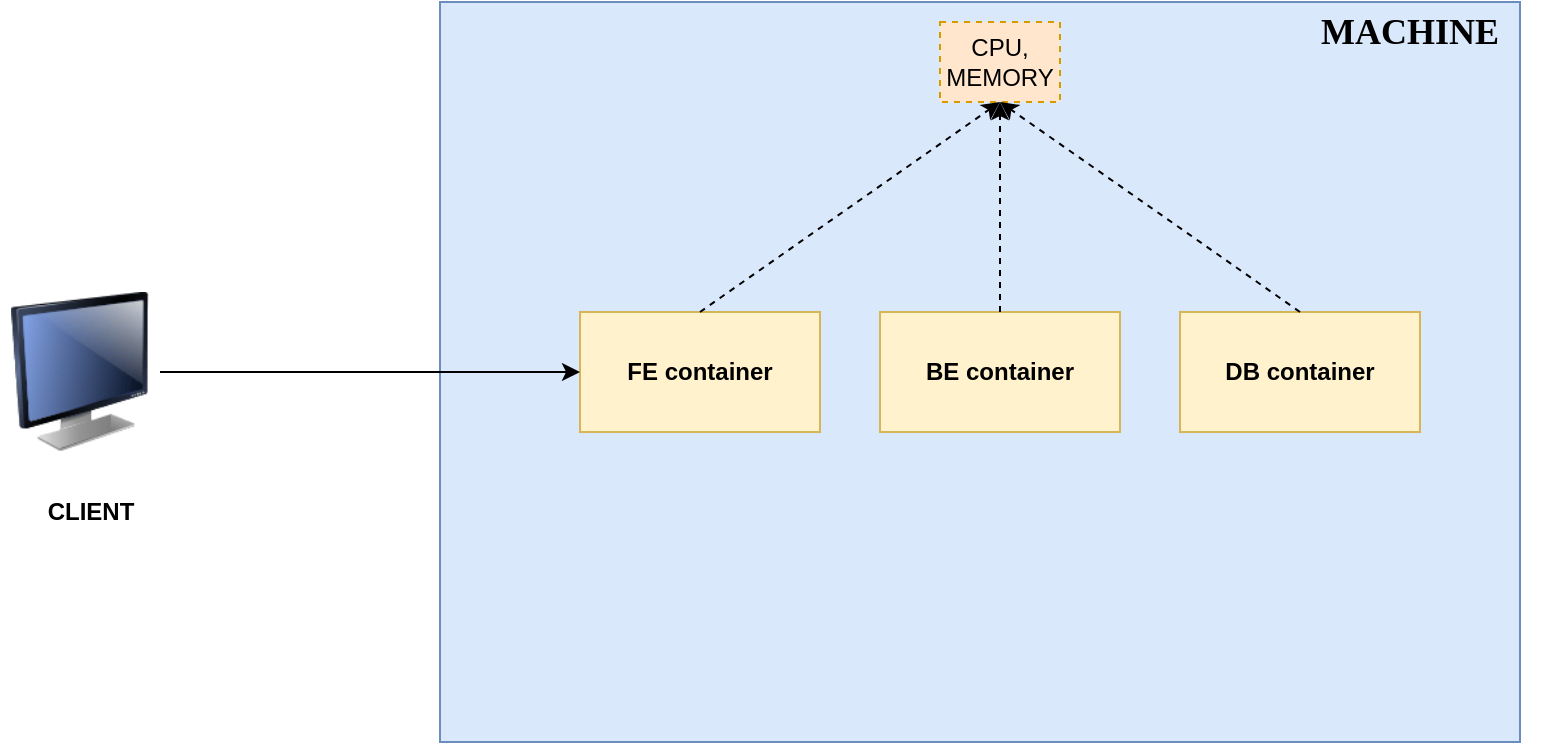 <mxfile version="21.6.1" type="github">
  <diagram name="Page-1" id="Tx3xt78fc9ejixEqUQZj">
    <mxGraphModel dx="1301" dy="683" grid="1" gridSize="10" guides="1" tooltips="1" connect="1" arrows="1" fold="1" page="1" pageScale="1" pageWidth="850" pageHeight="1100" math="0" shadow="0">
      <root>
        <mxCell id="0" />
        <mxCell id="1" parent="0" />
        <mxCell id="TL5kzFwNnHaBVjq65xND-1" value="" style="rounded=0;whiteSpace=wrap;html=1;fillColor=#dae8fc;strokeColor=#6c8ebf;" vertex="1" parent="1">
          <mxGeometry x="260" y="250" width="540" height="370" as="geometry" />
        </mxCell>
        <mxCell id="TL5kzFwNnHaBVjq65xND-2" value="&lt;font face=&quot;Verdana&quot;&gt;&lt;span style=&quot;font-size: 18px;&quot;&gt;&lt;b&gt;MACHINE&lt;/b&gt;&lt;/span&gt;&lt;/font&gt;" style="text;html=1;strokeColor=none;fillColor=none;align=center;verticalAlign=middle;whiteSpace=wrap;rounded=0;" vertex="1" parent="1">
          <mxGeometry x="680" y="250" width="130" height="30" as="geometry" />
        </mxCell>
        <mxCell id="TL5kzFwNnHaBVjq65xND-3" value="&lt;b&gt;FE container&lt;/b&gt;" style="rounded=0;whiteSpace=wrap;html=1;fillColor=#fff2cc;strokeColor=#d6b656;" vertex="1" parent="1">
          <mxGeometry x="330" y="405" width="120" height="60" as="geometry" />
        </mxCell>
        <mxCell id="TL5kzFwNnHaBVjq65xND-4" value="&lt;b&gt;BE container&lt;/b&gt;" style="rounded=0;whiteSpace=wrap;html=1;fillColor=#fff2cc;strokeColor=#d6b656;" vertex="1" parent="1">
          <mxGeometry x="480" y="405" width="120" height="60" as="geometry" />
        </mxCell>
        <mxCell id="TL5kzFwNnHaBVjq65xND-5" value="&lt;b&gt;DB container&lt;/b&gt;" style="rounded=0;whiteSpace=wrap;html=1;fillColor=#fff2cc;strokeColor=#d6b656;" vertex="1" parent="1">
          <mxGeometry x="630" y="405" width="120" height="60" as="geometry" />
        </mxCell>
        <mxCell id="TL5kzFwNnHaBVjq65xND-7" value="CPU, MEMORY" style="rounded=0;whiteSpace=wrap;html=1;dashed=1;fillColor=#ffe6cc;strokeColor=#d79b00;" vertex="1" parent="1">
          <mxGeometry x="510" y="260" width="60" height="40" as="geometry" />
        </mxCell>
        <mxCell id="TL5kzFwNnHaBVjq65xND-10" value="" style="image;html=1;image=img/lib/clip_art/computers/Monitor_128x128.png" vertex="1" parent="1">
          <mxGeometry x="40" y="395" width="80" height="80" as="geometry" />
        </mxCell>
        <mxCell id="TL5kzFwNnHaBVjq65xND-11" value="" style="endArrow=classic;html=1;rounded=0;exitX=1;exitY=0.5;exitDx=0;exitDy=0;entryX=0;entryY=0.5;entryDx=0;entryDy=0;" edge="1" parent="1" source="TL5kzFwNnHaBVjq65xND-10" target="TL5kzFwNnHaBVjq65xND-3">
          <mxGeometry width="50" height="50" relative="1" as="geometry">
            <mxPoint x="400" y="520" as="sourcePoint" />
            <mxPoint x="450" y="470" as="targetPoint" />
          </mxGeometry>
        </mxCell>
        <mxCell id="TL5kzFwNnHaBVjq65xND-15" value="" style="endArrow=classic;html=1;rounded=0;exitX=0.5;exitY=0;exitDx=0;exitDy=0;entryX=0.5;entryY=1;entryDx=0;entryDy=0;dashed=1;" edge="1" parent="1" source="TL5kzFwNnHaBVjq65xND-3" target="TL5kzFwNnHaBVjq65xND-7">
          <mxGeometry width="50" height="50" relative="1" as="geometry">
            <mxPoint x="400" y="520" as="sourcePoint" />
            <mxPoint x="450" y="470" as="targetPoint" />
          </mxGeometry>
        </mxCell>
        <mxCell id="TL5kzFwNnHaBVjq65xND-16" value="" style="endArrow=classic;html=1;rounded=0;entryX=0.5;entryY=1;entryDx=0;entryDy=0;exitX=0.5;exitY=0;exitDx=0;exitDy=0;dashed=1;" edge="1" parent="1" source="TL5kzFwNnHaBVjq65xND-4" target="TL5kzFwNnHaBVjq65xND-7">
          <mxGeometry width="50" height="50" relative="1" as="geometry">
            <mxPoint x="400" y="520" as="sourcePoint" />
            <mxPoint x="450" y="470" as="targetPoint" />
          </mxGeometry>
        </mxCell>
        <mxCell id="TL5kzFwNnHaBVjq65xND-17" value="" style="endArrow=classic;html=1;rounded=0;entryX=0.5;entryY=1;entryDx=0;entryDy=0;exitX=0.5;exitY=0;exitDx=0;exitDy=0;dashed=1;" edge="1" parent="1" source="TL5kzFwNnHaBVjq65xND-5" target="TL5kzFwNnHaBVjq65xND-7">
          <mxGeometry width="50" height="50" relative="1" as="geometry">
            <mxPoint x="400" y="520" as="sourcePoint" />
            <mxPoint x="450" y="470" as="targetPoint" />
          </mxGeometry>
        </mxCell>
        <mxCell id="TL5kzFwNnHaBVjq65xND-18" value="&lt;b&gt;CLIENT&lt;/b&gt;" style="text;html=1;align=center;verticalAlign=middle;resizable=0;points=[];autosize=1;strokeColor=none;fillColor=none;" vertex="1" parent="1">
          <mxGeometry x="50" y="490" width="70" height="30" as="geometry" />
        </mxCell>
      </root>
    </mxGraphModel>
  </diagram>
</mxfile>

